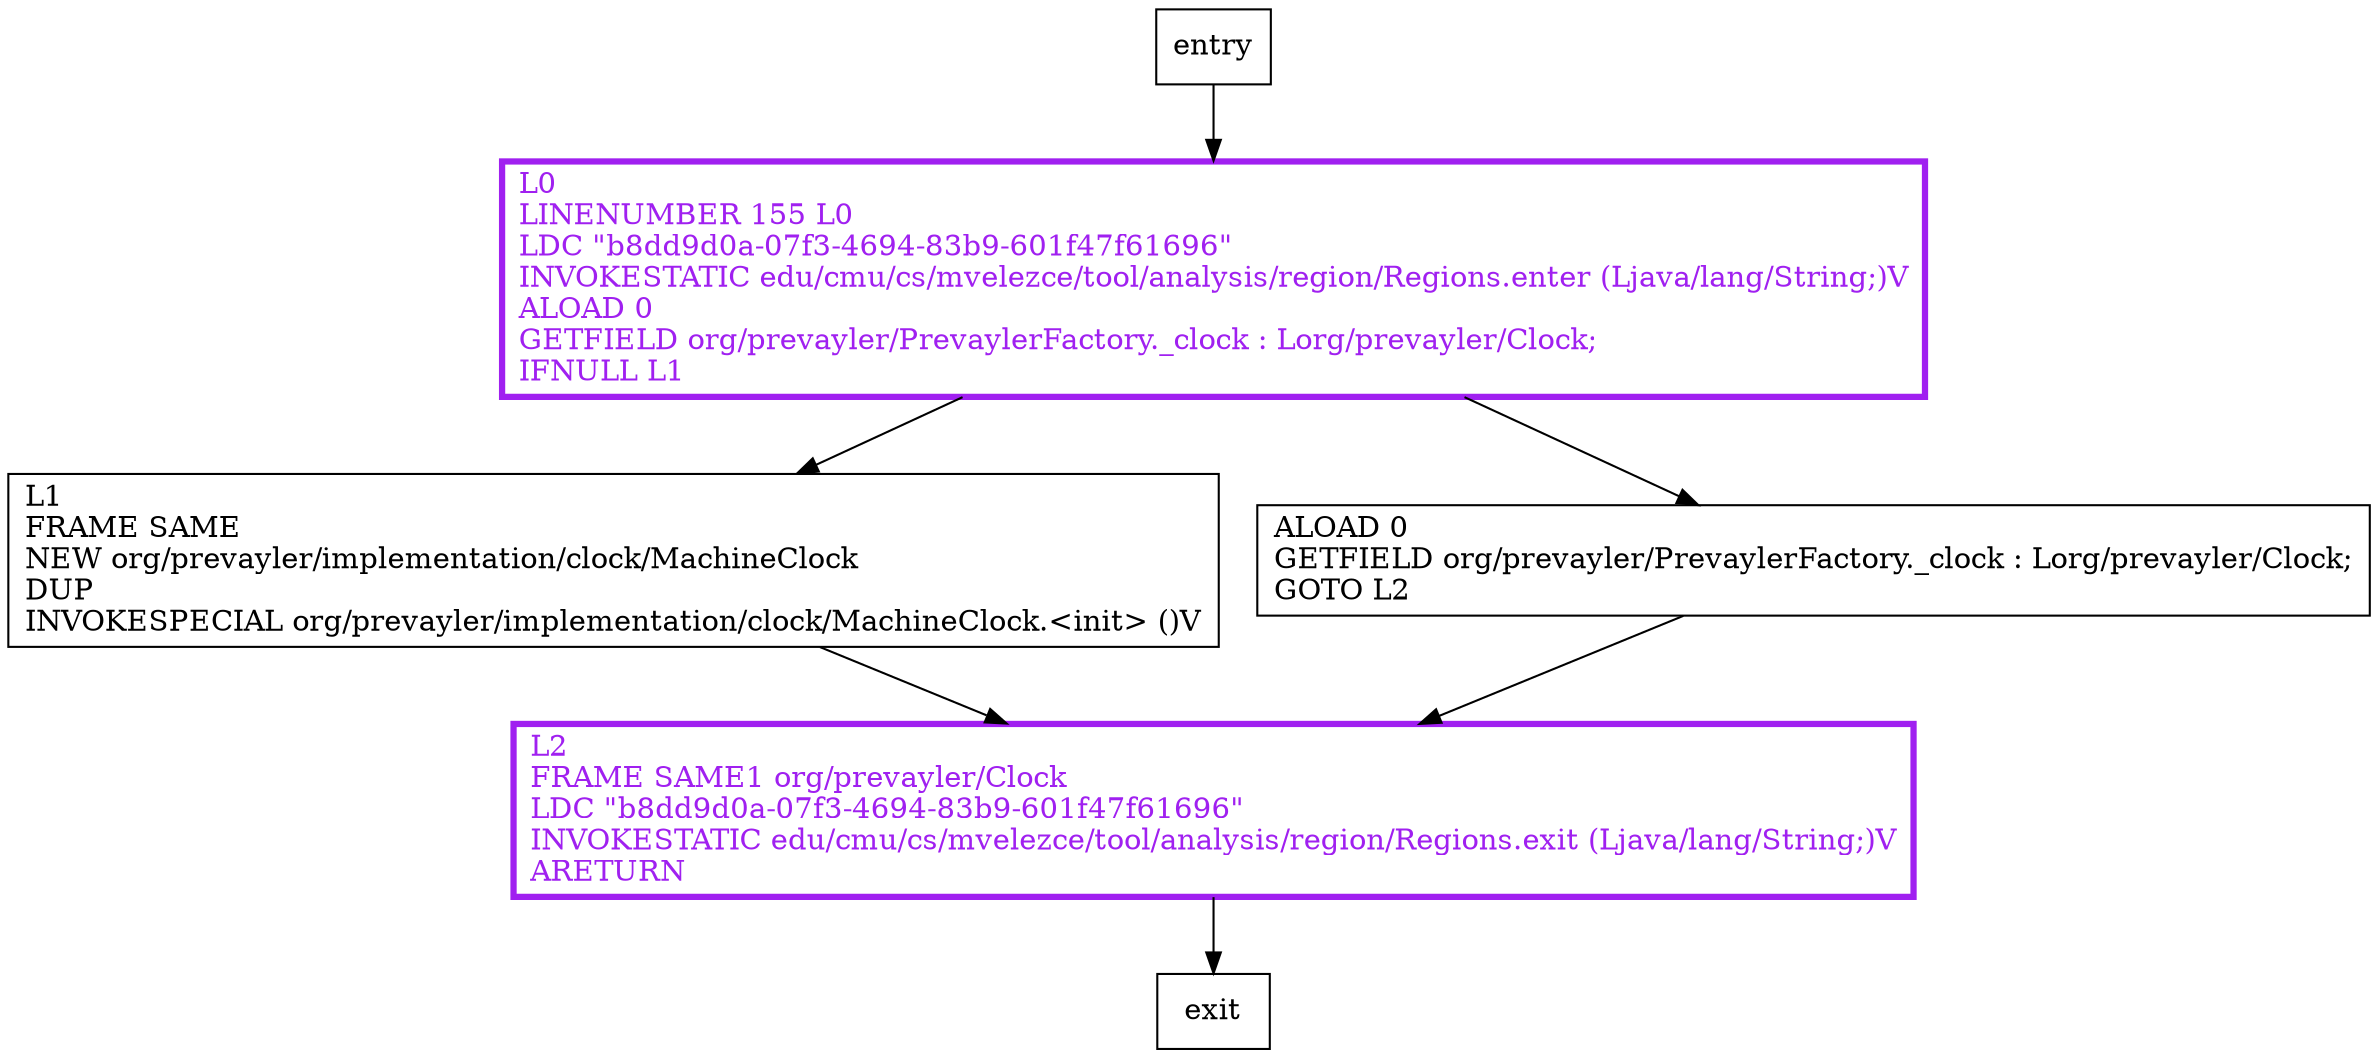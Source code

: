 digraph clock {
node [shape=record];
1079651451 [label="L0\lLINENUMBER 155 L0\lLDC \"b8dd9d0a-07f3-4694-83b9-601f47f61696\"\lINVOKESTATIC edu/cmu/cs/mvelezce/tool/analysis/region/Regions.enter (Ljava/lang/String;)V\lALOAD 0\lGETFIELD org/prevayler/PrevaylerFactory._clock : Lorg/prevayler/Clock;\lIFNULL L1\l"];
662150826 [label="L1\lFRAME SAME\lNEW org/prevayler/implementation/clock/MachineClock\lDUP\lINVOKESPECIAL org/prevayler/implementation/clock/MachineClock.\<init\> ()V\l"];
1972211742 [label="ALOAD 0\lGETFIELD org/prevayler/PrevaylerFactory._clock : Lorg/prevayler/Clock;\lGOTO L2\l"];
1458121951 [label="L2\lFRAME SAME1 org/prevayler/Clock\lLDC \"b8dd9d0a-07f3-4694-83b9-601f47f61696\"\lINVOKESTATIC edu/cmu/cs/mvelezce/tool/analysis/region/Regions.exit (Ljava/lang/String;)V\lARETURN\l"];
entry;
exit;
entry -> 1079651451;
1079651451 -> 662150826;
1079651451 -> 1972211742;
662150826 -> 1458121951;
1972211742 -> 1458121951;
1458121951 -> exit;
1079651451[fontcolor="purple", penwidth=3, color="purple"];
1458121951[fontcolor="purple", penwidth=3, color="purple"];
}
